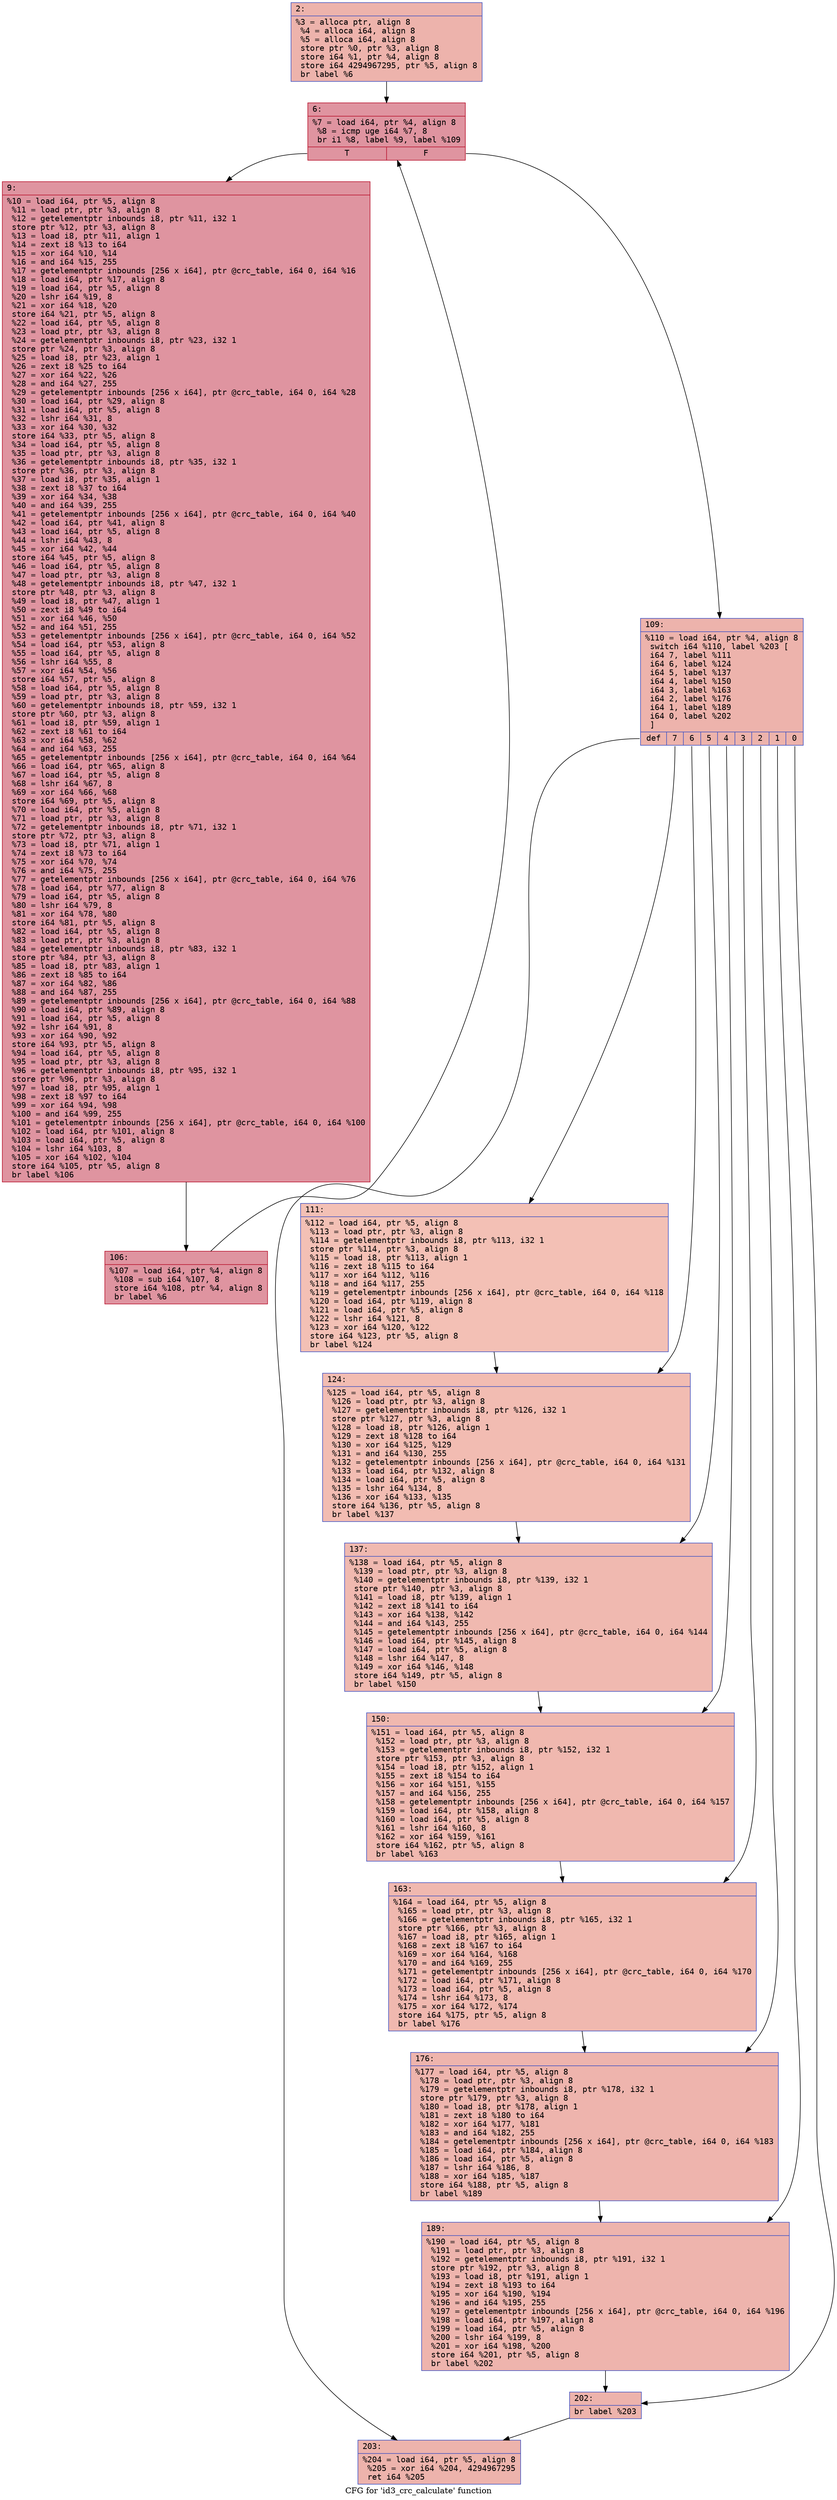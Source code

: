 digraph "CFG for 'id3_crc_calculate' function" {
	label="CFG for 'id3_crc_calculate' function";

	Node0x600003729ef0 [shape=record,color="#3d50c3ff", style=filled, fillcolor="#d6524470" fontname="Courier",label="{2:\l|  %3 = alloca ptr, align 8\l  %4 = alloca i64, align 8\l  %5 = alloca i64, align 8\l  store ptr %0, ptr %3, align 8\l  store i64 %1, ptr %4, align 8\l  store i64 4294967295, ptr %5, align 8\l  br label %6\l}"];
	Node0x600003729ef0 -> Node0x600003729f40[tooltip="2 -> 6\nProbability 100.00%" ];
	Node0x600003729f40 [shape=record,color="#b70d28ff", style=filled, fillcolor="#b70d2870" fontname="Courier",label="{6:\l|  %7 = load i64, ptr %4, align 8\l  %8 = icmp uge i64 %7, 8\l  br i1 %8, label %9, label %109\l|{<s0>T|<s1>F}}"];
	Node0x600003729f40:s0 -> Node0x600003729f90[tooltip="6 -> 9\nProbability 96.88%" ];
	Node0x600003729f40:s1 -> Node0x60000372a030[tooltip="6 -> 109\nProbability 3.12%" ];
	Node0x600003729f90 [shape=record,color="#b70d28ff", style=filled, fillcolor="#b70d2870" fontname="Courier",label="{9:\l|  %10 = load i64, ptr %5, align 8\l  %11 = load ptr, ptr %3, align 8\l  %12 = getelementptr inbounds i8, ptr %11, i32 1\l  store ptr %12, ptr %3, align 8\l  %13 = load i8, ptr %11, align 1\l  %14 = zext i8 %13 to i64\l  %15 = xor i64 %10, %14\l  %16 = and i64 %15, 255\l  %17 = getelementptr inbounds [256 x i64], ptr @crc_table, i64 0, i64 %16\l  %18 = load i64, ptr %17, align 8\l  %19 = load i64, ptr %5, align 8\l  %20 = lshr i64 %19, 8\l  %21 = xor i64 %18, %20\l  store i64 %21, ptr %5, align 8\l  %22 = load i64, ptr %5, align 8\l  %23 = load ptr, ptr %3, align 8\l  %24 = getelementptr inbounds i8, ptr %23, i32 1\l  store ptr %24, ptr %3, align 8\l  %25 = load i8, ptr %23, align 1\l  %26 = zext i8 %25 to i64\l  %27 = xor i64 %22, %26\l  %28 = and i64 %27, 255\l  %29 = getelementptr inbounds [256 x i64], ptr @crc_table, i64 0, i64 %28\l  %30 = load i64, ptr %29, align 8\l  %31 = load i64, ptr %5, align 8\l  %32 = lshr i64 %31, 8\l  %33 = xor i64 %30, %32\l  store i64 %33, ptr %5, align 8\l  %34 = load i64, ptr %5, align 8\l  %35 = load ptr, ptr %3, align 8\l  %36 = getelementptr inbounds i8, ptr %35, i32 1\l  store ptr %36, ptr %3, align 8\l  %37 = load i8, ptr %35, align 1\l  %38 = zext i8 %37 to i64\l  %39 = xor i64 %34, %38\l  %40 = and i64 %39, 255\l  %41 = getelementptr inbounds [256 x i64], ptr @crc_table, i64 0, i64 %40\l  %42 = load i64, ptr %41, align 8\l  %43 = load i64, ptr %5, align 8\l  %44 = lshr i64 %43, 8\l  %45 = xor i64 %42, %44\l  store i64 %45, ptr %5, align 8\l  %46 = load i64, ptr %5, align 8\l  %47 = load ptr, ptr %3, align 8\l  %48 = getelementptr inbounds i8, ptr %47, i32 1\l  store ptr %48, ptr %3, align 8\l  %49 = load i8, ptr %47, align 1\l  %50 = zext i8 %49 to i64\l  %51 = xor i64 %46, %50\l  %52 = and i64 %51, 255\l  %53 = getelementptr inbounds [256 x i64], ptr @crc_table, i64 0, i64 %52\l  %54 = load i64, ptr %53, align 8\l  %55 = load i64, ptr %5, align 8\l  %56 = lshr i64 %55, 8\l  %57 = xor i64 %54, %56\l  store i64 %57, ptr %5, align 8\l  %58 = load i64, ptr %5, align 8\l  %59 = load ptr, ptr %3, align 8\l  %60 = getelementptr inbounds i8, ptr %59, i32 1\l  store ptr %60, ptr %3, align 8\l  %61 = load i8, ptr %59, align 1\l  %62 = zext i8 %61 to i64\l  %63 = xor i64 %58, %62\l  %64 = and i64 %63, 255\l  %65 = getelementptr inbounds [256 x i64], ptr @crc_table, i64 0, i64 %64\l  %66 = load i64, ptr %65, align 8\l  %67 = load i64, ptr %5, align 8\l  %68 = lshr i64 %67, 8\l  %69 = xor i64 %66, %68\l  store i64 %69, ptr %5, align 8\l  %70 = load i64, ptr %5, align 8\l  %71 = load ptr, ptr %3, align 8\l  %72 = getelementptr inbounds i8, ptr %71, i32 1\l  store ptr %72, ptr %3, align 8\l  %73 = load i8, ptr %71, align 1\l  %74 = zext i8 %73 to i64\l  %75 = xor i64 %70, %74\l  %76 = and i64 %75, 255\l  %77 = getelementptr inbounds [256 x i64], ptr @crc_table, i64 0, i64 %76\l  %78 = load i64, ptr %77, align 8\l  %79 = load i64, ptr %5, align 8\l  %80 = lshr i64 %79, 8\l  %81 = xor i64 %78, %80\l  store i64 %81, ptr %5, align 8\l  %82 = load i64, ptr %5, align 8\l  %83 = load ptr, ptr %3, align 8\l  %84 = getelementptr inbounds i8, ptr %83, i32 1\l  store ptr %84, ptr %3, align 8\l  %85 = load i8, ptr %83, align 1\l  %86 = zext i8 %85 to i64\l  %87 = xor i64 %82, %86\l  %88 = and i64 %87, 255\l  %89 = getelementptr inbounds [256 x i64], ptr @crc_table, i64 0, i64 %88\l  %90 = load i64, ptr %89, align 8\l  %91 = load i64, ptr %5, align 8\l  %92 = lshr i64 %91, 8\l  %93 = xor i64 %90, %92\l  store i64 %93, ptr %5, align 8\l  %94 = load i64, ptr %5, align 8\l  %95 = load ptr, ptr %3, align 8\l  %96 = getelementptr inbounds i8, ptr %95, i32 1\l  store ptr %96, ptr %3, align 8\l  %97 = load i8, ptr %95, align 1\l  %98 = zext i8 %97 to i64\l  %99 = xor i64 %94, %98\l  %100 = and i64 %99, 255\l  %101 = getelementptr inbounds [256 x i64], ptr @crc_table, i64 0, i64 %100\l  %102 = load i64, ptr %101, align 8\l  %103 = load i64, ptr %5, align 8\l  %104 = lshr i64 %103, 8\l  %105 = xor i64 %102, %104\l  store i64 %105, ptr %5, align 8\l  br label %106\l}"];
	Node0x600003729f90 -> Node0x600003729fe0[tooltip="9 -> 106\nProbability 100.00%" ];
	Node0x600003729fe0 [shape=record,color="#b70d28ff", style=filled, fillcolor="#b70d2870" fontname="Courier",label="{106:\l|  %107 = load i64, ptr %4, align 8\l  %108 = sub i64 %107, 8\l  store i64 %108, ptr %4, align 8\l  br label %6\l}"];
	Node0x600003729fe0 -> Node0x600003729f40[tooltip="106 -> 6\nProbability 100.00%" ];
	Node0x60000372a030 [shape=record,color="#3d50c3ff", style=filled, fillcolor="#d6524470" fontname="Courier",label="{109:\l|  %110 = load i64, ptr %4, align 8\l  switch i64 %110, label %203 [\l    i64 7, label %111\l    i64 6, label %124\l    i64 5, label %137\l    i64 4, label %150\l    i64 3, label %163\l    i64 2, label %176\l    i64 1, label %189\l    i64 0, label %202\l  ]\l|{<s0>def|<s1>7|<s2>6|<s3>5|<s4>4|<s5>3|<s6>2|<s7>1|<s8>0}}"];
	Node0x60000372a030:s0 -> Node0x60000372a300[tooltip="109 -> 203\nProbability 11.11%" ];
	Node0x60000372a030:s1 -> Node0x60000372a080[tooltip="109 -> 111\nProbability 11.11%" ];
	Node0x60000372a030:s2 -> Node0x60000372a0d0[tooltip="109 -> 124\nProbability 11.11%" ];
	Node0x60000372a030:s3 -> Node0x60000372a120[tooltip="109 -> 137\nProbability 11.11%" ];
	Node0x60000372a030:s4 -> Node0x60000372a170[tooltip="109 -> 150\nProbability 11.11%" ];
	Node0x60000372a030:s5 -> Node0x60000372a1c0[tooltip="109 -> 163\nProbability 11.11%" ];
	Node0x60000372a030:s6 -> Node0x60000372a210[tooltip="109 -> 176\nProbability 11.11%" ];
	Node0x60000372a030:s7 -> Node0x60000372a260[tooltip="109 -> 189\nProbability 11.11%" ];
	Node0x60000372a030:s8 -> Node0x60000372a2b0[tooltip="109 -> 202\nProbability 11.11%" ];
	Node0x60000372a080 [shape=record,color="#3d50c3ff", style=filled, fillcolor="#e5705870" fontname="Courier",label="{111:\l|  %112 = load i64, ptr %5, align 8\l  %113 = load ptr, ptr %3, align 8\l  %114 = getelementptr inbounds i8, ptr %113, i32 1\l  store ptr %114, ptr %3, align 8\l  %115 = load i8, ptr %113, align 1\l  %116 = zext i8 %115 to i64\l  %117 = xor i64 %112, %116\l  %118 = and i64 %117, 255\l  %119 = getelementptr inbounds [256 x i64], ptr @crc_table, i64 0, i64 %118\l  %120 = load i64, ptr %119, align 8\l  %121 = load i64, ptr %5, align 8\l  %122 = lshr i64 %121, 8\l  %123 = xor i64 %120, %122\l  store i64 %123, ptr %5, align 8\l  br label %124\l}"];
	Node0x60000372a080 -> Node0x60000372a0d0[tooltip="111 -> 124\nProbability 100.00%" ];
	Node0x60000372a0d0 [shape=record,color="#3d50c3ff", style=filled, fillcolor="#e1675170" fontname="Courier",label="{124:\l|  %125 = load i64, ptr %5, align 8\l  %126 = load ptr, ptr %3, align 8\l  %127 = getelementptr inbounds i8, ptr %126, i32 1\l  store ptr %127, ptr %3, align 8\l  %128 = load i8, ptr %126, align 1\l  %129 = zext i8 %128 to i64\l  %130 = xor i64 %125, %129\l  %131 = and i64 %130, 255\l  %132 = getelementptr inbounds [256 x i64], ptr @crc_table, i64 0, i64 %131\l  %133 = load i64, ptr %132, align 8\l  %134 = load i64, ptr %5, align 8\l  %135 = lshr i64 %134, 8\l  %136 = xor i64 %133, %135\l  store i64 %136, ptr %5, align 8\l  br label %137\l}"];
	Node0x60000372a0d0 -> Node0x60000372a120[tooltip="124 -> 137\nProbability 100.00%" ];
	Node0x60000372a120 [shape=record,color="#3d50c3ff", style=filled, fillcolor="#de614d70" fontname="Courier",label="{137:\l|  %138 = load i64, ptr %5, align 8\l  %139 = load ptr, ptr %3, align 8\l  %140 = getelementptr inbounds i8, ptr %139, i32 1\l  store ptr %140, ptr %3, align 8\l  %141 = load i8, ptr %139, align 1\l  %142 = zext i8 %141 to i64\l  %143 = xor i64 %138, %142\l  %144 = and i64 %143, 255\l  %145 = getelementptr inbounds [256 x i64], ptr @crc_table, i64 0, i64 %144\l  %146 = load i64, ptr %145, align 8\l  %147 = load i64, ptr %5, align 8\l  %148 = lshr i64 %147, 8\l  %149 = xor i64 %146, %148\l  store i64 %149, ptr %5, align 8\l  br label %150\l}"];
	Node0x60000372a120 -> Node0x60000372a170[tooltip="137 -> 150\nProbability 100.00%" ];
	Node0x60000372a170 [shape=record,color="#3d50c3ff", style=filled, fillcolor="#dc5d4a70" fontname="Courier",label="{150:\l|  %151 = load i64, ptr %5, align 8\l  %152 = load ptr, ptr %3, align 8\l  %153 = getelementptr inbounds i8, ptr %152, i32 1\l  store ptr %153, ptr %3, align 8\l  %154 = load i8, ptr %152, align 1\l  %155 = zext i8 %154 to i64\l  %156 = xor i64 %151, %155\l  %157 = and i64 %156, 255\l  %158 = getelementptr inbounds [256 x i64], ptr @crc_table, i64 0, i64 %157\l  %159 = load i64, ptr %158, align 8\l  %160 = load i64, ptr %5, align 8\l  %161 = lshr i64 %160, 8\l  %162 = xor i64 %159, %161\l  store i64 %162, ptr %5, align 8\l  br label %163\l}"];
	Node0x60000372a170 -> Node0x60000372a1c0[tooltip="150 -> 163\nProbability 100.00%" ];
	Node0x60000372a1c0 [shape=record,color="#3d50c3ff", style=filled, fillcolor="#dc5d4a70" fontname="Courier",label="{163:\l|  %164 = load i64, ptr %5, align 8\l  %165 = load ptr, ptr %3, align 8\l  %166 = getelementptr inbounds i8, ptr %165, i32 1\l  store ptr %166, ptr %3, align 8\l  %167 = load i8, ptr %165, align 1\l  %168 = zext i8 %167 to i64\l  %169 = xor i64 %164, %168\l  %170 = and i64 %169, 255\l  %171 = getelementptr inbounds [256 x i64], ptr @crc_table, i64 0, i64 %170\l  %172 = load i64, ptr %171, align 8\l  %173 = load i64, ptr %5, align 8\l  %174 = lshr i64 %173, 8\l  %175 = xor i64 %172, %174\l  store i64 %175, ptr %5, align 8\l  br label %176\l}"];
	Node0x60000372a1c0 -> Node0x60000372a210[tooltip="163 -> 176\nProbability 100.00%" ];
	Node0x60000372a210 [shape=record,color="#3d50c3ff", style=filled, fillcolor="#d8564670" fontname="Courier",label="{176:\l|  %177 = load i64, ptr %5, align 8\l  %178 = load ptr, ptr %3, align 8\l  %179 = getelementptr inbounds i8, ptr %178, i32 1\l  store ptr %179, ptr %3, align 8\l  %180 = load i8, ptr %178, align 1\l  %181 = zext i8 %180 to i64\l  %182 = xor i64 %177, %181\l  %183 = and i64 %182, 255\l  %184 = getelementptr inbounds [256 x i64], ptr @crc_table, i64 0, i64 %183\l  %185 = load i64, ptr %184, align 8\l  %186 = load i64, ptr %5, align 8\l  %187 = lshr i64 %186, 8\l  %188 = xor i64 %185, %187\l  store i64 %188, ptr %5, align 8\l  br label %189\l}"];
	Node0x60000372a210 -> Node0x60000372a260[tooltip="176 -> 189\nProbability 100.00%" ];
	Node0x60000372a260 [shape=record,color="#3d50c3ff", style=filled, fillcolor="#d8564670" fontname="Courier",label="{189:\l|  %190 = load i64, ptr %5, align 8\l  %191 = load ptr, ptr %3, align 8\l  %192 = getelementptr inbounds i8, ptr %191, i32 1\l  store ptr %192, ptr %3, align 8\l  %193 = load i8, ptr %191, align 1\l  %194 = zext i8 %193 to i64\l  %195 = xor i64 %190, %194\l  %196 = and i64 %195, 255\l  %197 = getelementptr inbounds [256 x i64], ptr @crc_table, i64 0, i64 %196\l  %198 = load i64, ptr %197, align 8\l  %199 = load i64, ptr %5, align 8\l  %200 = lshr i64 %199, 8\l  %201 = xor i64 %198, %200\l  store i64 %201, ptr %5, align 8\l  br label %202\l}"];
	Node0x60000372a260 -> Node0x60000372a2b0[tooltip="189 -> 202\nProbability 100.00%" ];
	Node0x60000372a2b0 [shape=record,color="#3d50c3ff", style=filled, fillcolor="#d6524470" fontname="Courier",label="{202:\l|  br label %203\l}"];
	Node0x60000372a2b0 -> Node0x60000372a300[tooltip="202 -> 203\nProbability 100.00%" ];
	Node0x60000372a300 [shape=record,color="#3d50c3ff", style=filled, fillcolor="#d6524470" fontname="Courier",label="{203:\l|  %204 = load i64, ptr %5, align 8\l  %205 = xor i64 %204, 4294967295\l  ret i64 %205\l}"];
}
